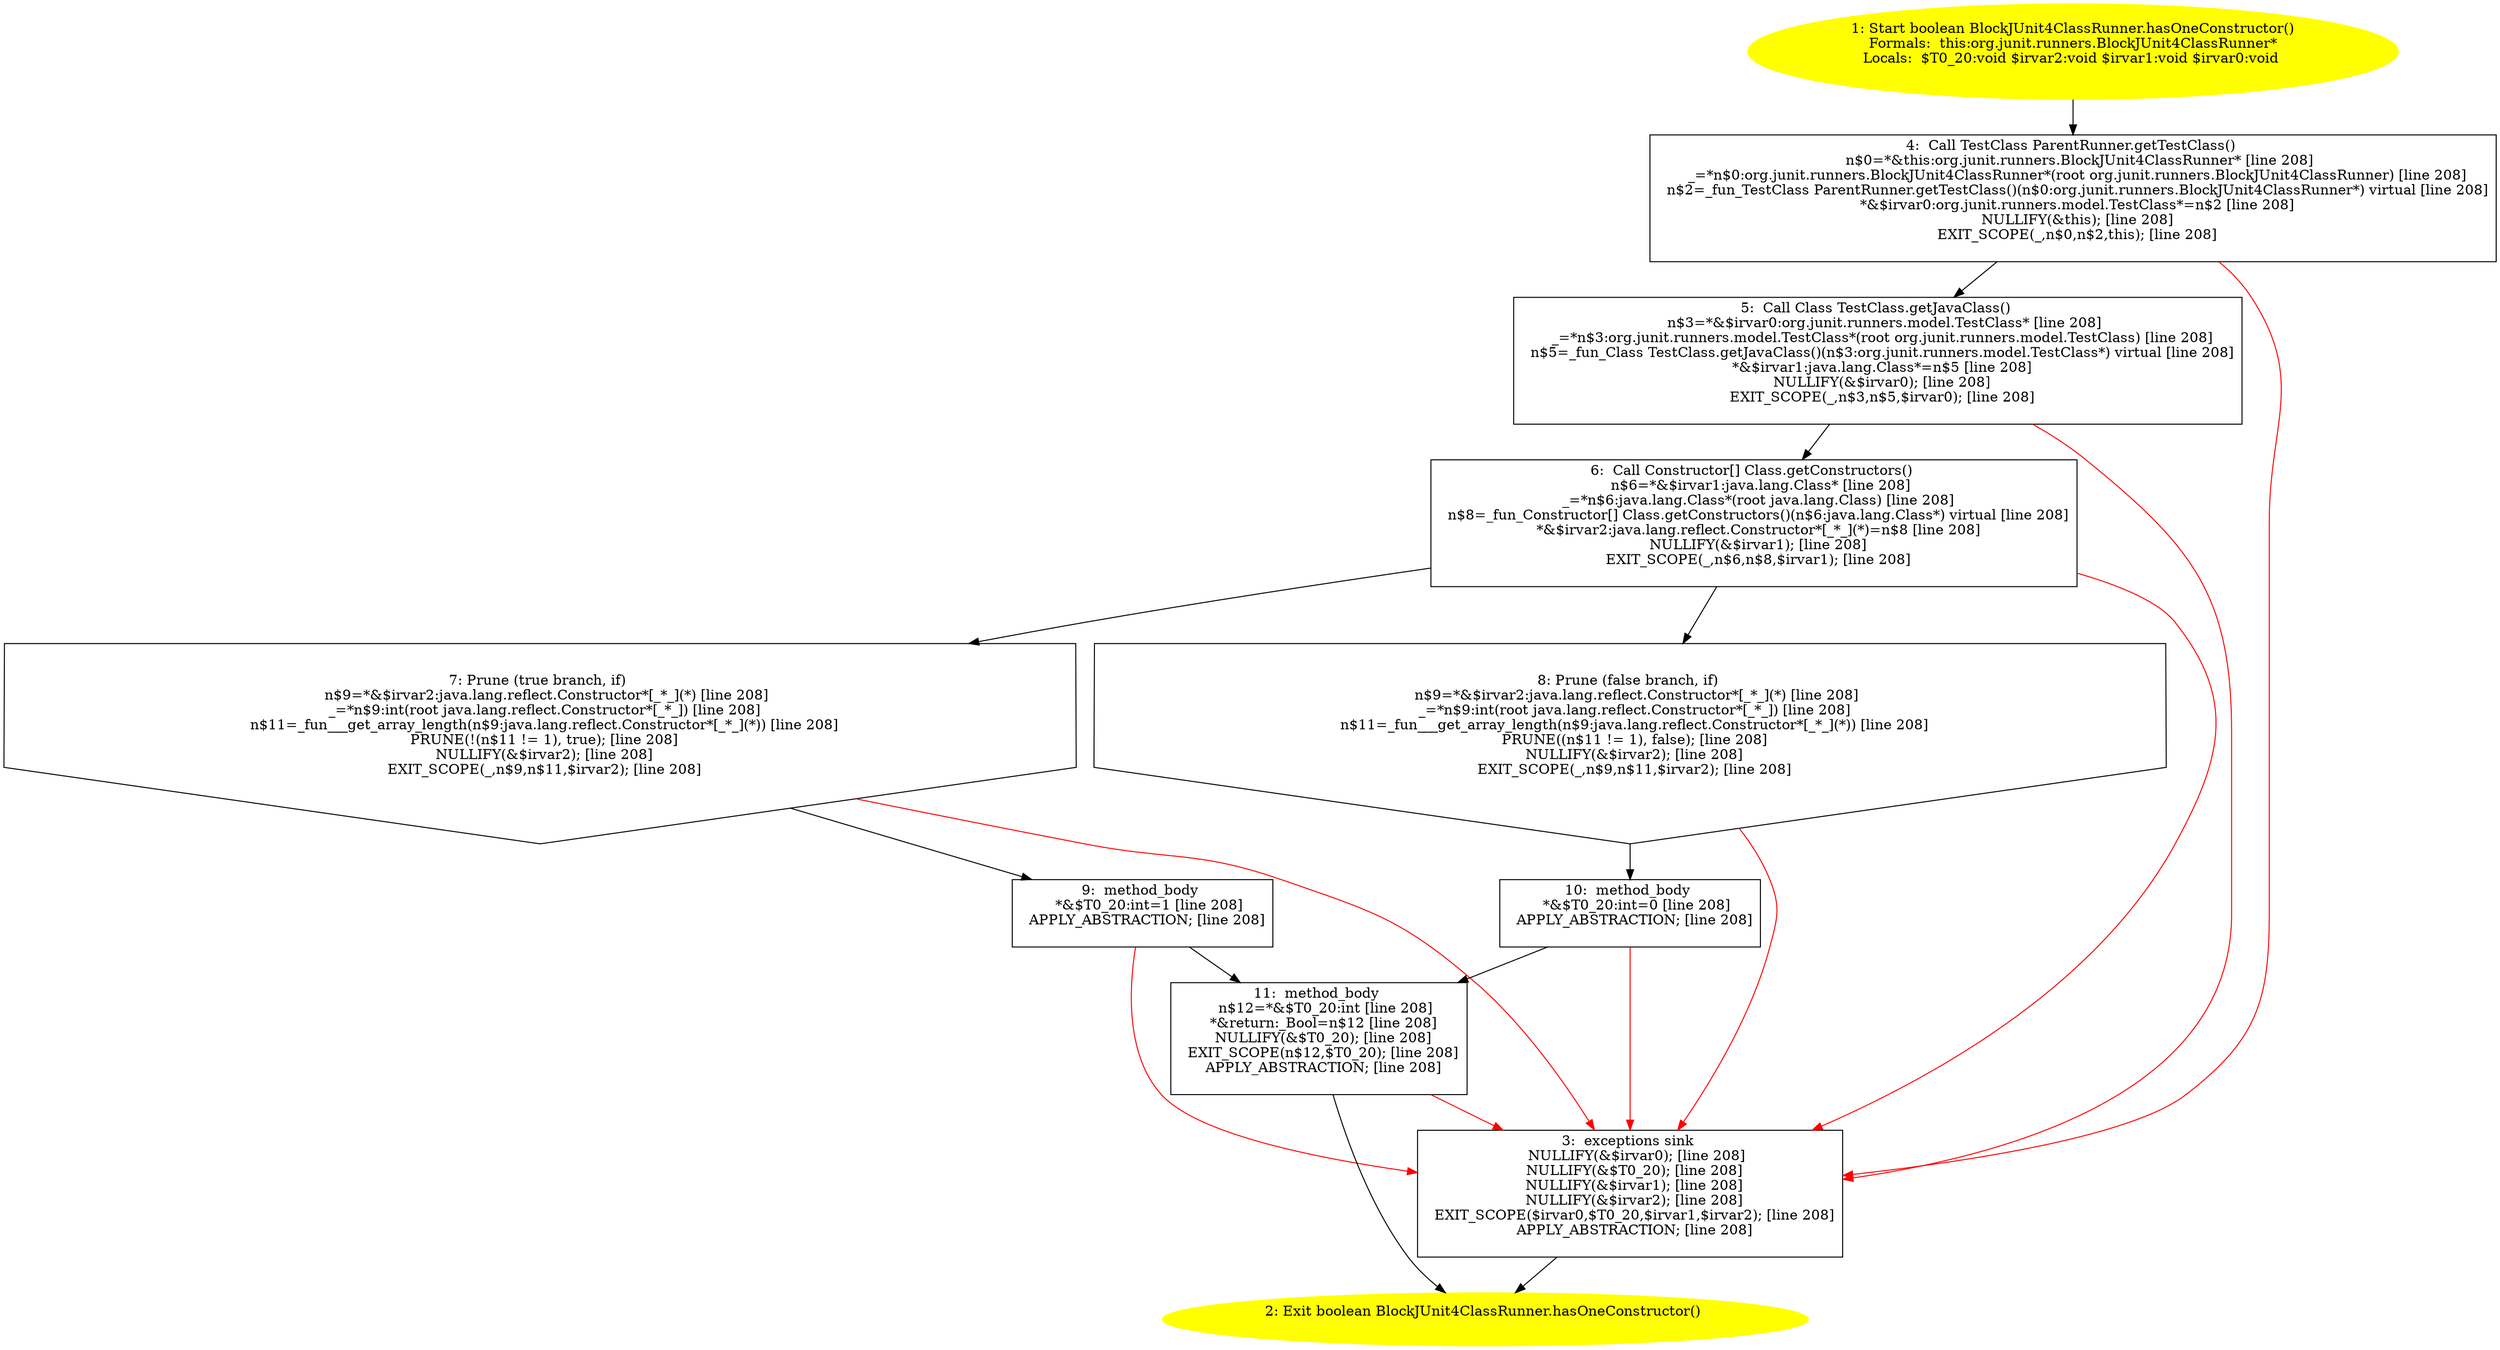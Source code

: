 /* @generated */
digraph cfg {
"org.junit.runners.BlockJUnit4ClassRunner.hasOneConstructor():boolean.d460c7c2820ff2ea3f061081369bc23f_1" [label="1: Start boolean BlockJUnit4ClassRunner.hasOneConstructor()\nFormals:  this:org.junit.runners.BlockJUnit4ClassRunner*\nLocals:  $T0_20:void $irvar2:void $irvar1:void $irvar0:void \n  " color=yellow style=filled]
	

	 "org.junit.runners.BlockJUnit4ClassRunner.hasOneConstructor():boolean.d460c7c2820ff2ea3f061081369bc23f_1" -> "org.junit.runners.BlockJUnit4ClassRunner.hasOneConstructor():boolean.d460c7c2820ff2ea3f061081369bc23f_4" ;
"org.junit.runners.BlockJUnit4ClassRunner.hasOneConstructor():boolean.d460c7c2820ff2ea3f061081369bc23f_2" [label="2: Exit boolean BlockJUnit4ClassRunner.hasOneConstructor() \n  " color=yellow style=filled]
	

"org.junit.runners.BlockJUnit4ClassRunner.hasOneConstructor():boolean.d460c7c2820ff2ea3f061081369bc23f_3" [label="3:  exceptions sink \n   NULLIFY(&$irvar0); [line 208]\n  NULLIFY(&$T0_20); [line 208]\n  NULLIFY(&$irvar1); [line 208]\n  NULLIFY(&$irvar2); [line 208]\n  EXIT_SCOPE($irvar0,$T0_20,$irvar1,$irvar2); [line 208]\n  APPLY_ABSTRACTION; [line 208]\n " shape="box"]
	

	 "org.junit.runners.BlockJUnit4ClassRunner.hasOneConstructor():boolean.d460c7c2820ff2ea3f061081369bc23f_3" -> "org.junit.runners.BlockJUnit4ClassRunner.hasOneConstructor():boolean.d460c7c2820ff2ea3f061081369bc23f_2" ;
"org.junit.runners.BlockJUnit4ClassRunner.hasOneConstructor():boolean.d460c7c2820ff2ea3f061081369bc23f_4" [label="4:  Call TestClass ParentRunner.getTestClass() \n   n$0=*&this:org.junit.runners.BlockJUnit4ClassRunner* [line 208]\n  _=*n$0:org.junit.runners.BlockJUnit4ClassRunner*(root org.junit.runners.BlockJUnit4ClassRunner) [line 208]\n  n$2=_fun_TestClass ParentRunner.getTestClass()(n$0:org.junit.runners.BlockJUnit4ClassRunner*) virtual [line 208]\n  *&$irvar0:org.junit.runners.model.TestClass*=n$2 [line 208]\n  NULLIFY(&this); [line 208]\n  EXIT_SCOPE(_,n$0,n$2,this); [line 208]\n " shape="box"]
	

	 "org.junit.runners.BlockJUnit4ClassRunner.hasOneConstructor():boolean.d460c7c2820ff2ea3f061081369bc23f_4" -> "org.junit.runners.BlockJUnit4ClassRunner.hasOneConstructor():boolean.d460c7c2820ff2ea3f061081369bc23f_5" ;
	 "org.junit.runners.BlockJUnit4ClassRunner.hasOneConstructor():boolean.d460c7c2820ff2ea3f061081369bc23f_4" -> "org.junit.runners.BlockJUnit4ClassRunner.hasOneConstructor():boolean.d460c7c2820ff2ea3f061081369bc23f_3" [color="red" ];
"org.junit.runners.BlockJUnit4ClassRunner.hasOneConstructor():boolean.d460c7c2820ff2ea3f061081369bc23f_5" [label="5:  Call Class TestClass.getJavaClass() \n   n$3=*&$irvar0:org.junit.runners.model.TestClass* [line 208]\n  _=*n$3:org.junit.runners.model.TestClass*(root org.junit.runners.model.TestClass) [line 208]\n  n$5=_fun_Class TestClass.getJavaClass()(n$3:org.junit.runners.model.TestClass*) virtual [line 208]\n  *&$irvar1:java.lang.Class*=n$5 [line 208]\n  NULLIFY(&$irvar0); [line 208]\n  EXIT_SCOPE(_,n$3,n$5,$irvar0); [line 208]\n " shape="box"]
	

	 "org.junit.runners.BlockJUnit4ClassRunner.hasOneConstructor():boolean.d460c7c2820ff2ea3f061081369bc23f_5" -> "org.junit.runners.BlockJUnit4ClassRunner.hasOneConstructor():boolean.d460c7c2820ff2ea3f061081369bc23f_6" ;
	 "org.junit.runners.BlockJUnit4ClassRunner.hasOneConstructor():boolean.d460c7c2820ff2ea3f061081369bc23f_5" -> "org.junit.runners.BlockJUnit4ClassRunner.hasOneConstructor():boolean.d460c7c2820ff2ea3f061081369bc23f_3" [color="red" ];
"org.junit.runners.BlockJUnit4ClassRunner.hasOneConstructor():boolean.d460c7c2820ff2ea3f061081369bc23f_6" [label="6:  Call Constructor[] Class.getConstructors() \n   n$6=*&$irvar1:java.lang.Class* [line 208]\n  _=*n$6:java.lang.Class*(root java.lang.Class) [line 208]\n  n$8=_fun_Constructor[] Class.getConstructors()(n$6:java.lang.Class*) virtual [line 208]\n  *&$irvar2:java.lang.reflect.Constructor*[_*_](*)=n$8 [line 208]\n  NULLIFY(&$irvar1); [line 208]\n  EXIT_SCOPE(_,n$6,n$8,$irvar1); [line 208]\n " shape="box"]
	

	 "org.junit.runners.BlockJUnit4ClassRunner.hasOneConstructor():boolean.d460c7c2820ff2ea3f061081369bc23f_6" -> "org.junit.runners.BlockJUnit4ClassRunner.hasOneConstructor():boolean.d460c7c2820ff2ea3f061081369bc23f_7" ;
	 "org.junit.runners.BlockJUnit4ClassRunner.hasOneConstructor():boolean.d460c7c2820ff2ea3f061081369bc23f_6" -> "org.junit.runners.BlockJUnit4ClassRunner.hasOneConstructor():boolean.d460c7c2820ff2ea3f061081369bc23f_8" ;
	 "org.junit.runners.BlockJUnit4ClassRunner.hasOneConstructor():boolean.d460c7c2820ff2ea3f061081369bc23f_6" -> "org.junit.runners.BlockJUnit4ClassRunner.hasOneConstructor():boolean.d460c7c2820ff2ea3f061081369bc23f_3" [color="red" ];
"org.junit.runners.BlockJUnit4ClassRunner.hasOneConstructor():boolean.d460c7c2820ff2ea3f061081369bc23f_7" [label="7: Prune (true branch, if) \n   n$9=*&$irvar2:java.lang.reflect.Constructor*[_*_](*) [line 208]\n  _=*n$9:int(root java.lang.reflect.Constructor*[_*_]) [line 208]\n  n$11=_fun___get_array_length(n$9:java.lang.reflect.Constructor*[_*_](*)) [line 208]\n  PRUNE(!(n$11 != 1), true); [line 208]\n  NULLIFY(&$irvar2); [line 208]\n  EXIT_SCOPE(_,n$9,n$11,$irvar2); [line 208]\n " shape="invhouse"]
	

	 "org.junit.runners.BlockJUnit4ClassRunner.hasOneConstructor():boolean.d460c7c2820ff2ea3f061081369bc23f_7" -> "org.junit.runners.BlockJUnit4ClassRunner.hasOneConstructor():boolean.d460c7c2820ff2ea3f061081369bc23f_9" ;
	 "org.junit.runners.BlockJUnit4ClassRunner.hasOneConstructor():boolean.d460c7c2820ff2ea3f061081369bc23f_7" -> "org.junit.runners.BlockJUnit4ClassRunner.hasOneConstructor():boolean.d460c7c2820ff2ea3f061081369bc23f_3" [color="red" ];
"org.junit.runners.BlockJUnit4ClassRunner.hasOneConstructor():boolean.d460c7c2820ff2ea3f061081369bc23f_8" [label="8: Prune (false branch, if) \n   n$9=*&$irvar2:java.lang.reflect.Constructor*[_*_](*) [line 208]\n  _=*n$9:int(root java.lang.reflect.Constructor*[_*_]) [line 208]\n  n$11=_fun___get_array_length(n$9:java.lang.reflect.Constructor*[_*_](*)) [line 208]\n  PRUNE((n$11 != 1), false); [line 208]\n  NULLIFY(&$irvar2); [line 208]\n  EXIT_SCOPE(_,n$9,n$11,$irvar2); [line 208]\n " shape="invhouse"]
	

	 "org.junit.runners.BlockJUnit4ClassRunner.hasOneConstructor():boolean.d460c7c2820ff2ea3f061081369bc23f_8" -> "org.junit.runners.BlockJUnit4ClassRunner.hasOneConstructor():boolean.d460c7c2820ff2ea3f061081369bc23f_10" ;
	 "org.junit.runners.BlockJUnit4ClassRunner.hasOneConstructor():boolean.d460c7c2820ff2ea3f061081369bc23f_8" -> "org.junit.runners.BlockJUnit4ClassRunner.hasOneConstructor():boolean.d460c7c2820ff2ea3f061081369bc23f_3" [color="red" ];
"org.junit.runners.BlockJUnit4ClassRunner.hasOneConstructor():boolean.d460c7c2820ff2ea3f061081369bc23f_9" [label="9:  method_body \n   *&$T0_20:int=1 [line 208]\n  APPLY_ABSTRACTION; [line 208]\n " shape="box"]
	

	 "org.junit.runners.BlockJUnit4ClassRunner.hasOneConstructor():boolean.d460c7c2820ff2ea3f061081369bc23f_9" -> "org.junit.runners.BlockJUnit4ClassRunner.hasOneConstructor():boolean.d460c7c2820ff2ea3f061081369bc23f_11" ;
	 "org.junit.runners.BlockJUnit4ClassRunner.hasOneConstructor():boolean.d460c7c2820ff2ea3f061081369bc23f_9" -> "org.junit.runners.BlockJUnit4ClassRunner.hasOneConstructor():boolean.d460c7c2820ff2ea3f061081369bc23f_3" [color="red" ];
"org.junit.runners.BlockJUnit4ClassRunner.hasOneConstructor():boolean.d460c7c2820ff2ea3f061081369bc23f_10" [label="10:  method_body \n   *&$T0_20:int=0 [line 208]\n  APPLY_ABSTRACTION; [line 208]\n " shape="box"]
	

	 "org.junit.runners.BlockJUnit4ClassRunner.hasOneConstructor():boolean.d460c7c2820ff2ea3f061081369bc23f_10" -> "org.junit.runners.BlockJUnit4ClassRunner.hasOneConstructor():boolean.d460c7c2820ff2ea3f061081369bc23f_11" ;
	 "org.junit.runners.BlockJUnit4ClassRunner.hasOneConstructor():boolean.d460c7c2820ff2ea3f061081369bc23f_10" -> "org.junit.runners.BlockJUnit4ClassRunner.hasOneConstructor():boolean.d460c7c2820ff2ea3f061081369bc23f_3" [color="red" ];
"org.junit.runners.BlockJUnit4ClassRunner.hasOneConstructor():boolean.d460c7c2820ff2ea3f061081369bc23f_11" [label="11:  method_body \n   n$12=*&$T0_20:int [line 208]\n  *&return:_Bool=n$12 [line 208]\n  NULLIFY(&$T0_20); [line 208]\n  EXIT_SCOPE(n$12,$T0_20); [line 208]\n  APPLY_ABSTRACTION; [line 208]\n " shape="box"]
	

	 "org.junit.runners.BlockJUnit4ClassRunner.hasOneConstructor():boolean.d460c7c2820ff2ea3f061081369bc23f_11" -> "org.junit.runners.BlockJUnit4ClassRunner.hasOneConstructor():boolean.d460c7c2820ff2ea3f061081369bc23f_2" ;
	 "org.junit.runners.BlockJUnit4ClassRunner.hasOneConstructor():boolean.d460c7c2820ff2ea3f061081369bc23f_11" -> "org.junit.runners.BlockJUnit4ClassRunner.hasOneConstructor():boolean.d460c7c2820ff2ea3f061081369bc23f_3" [color="red" ];
}
